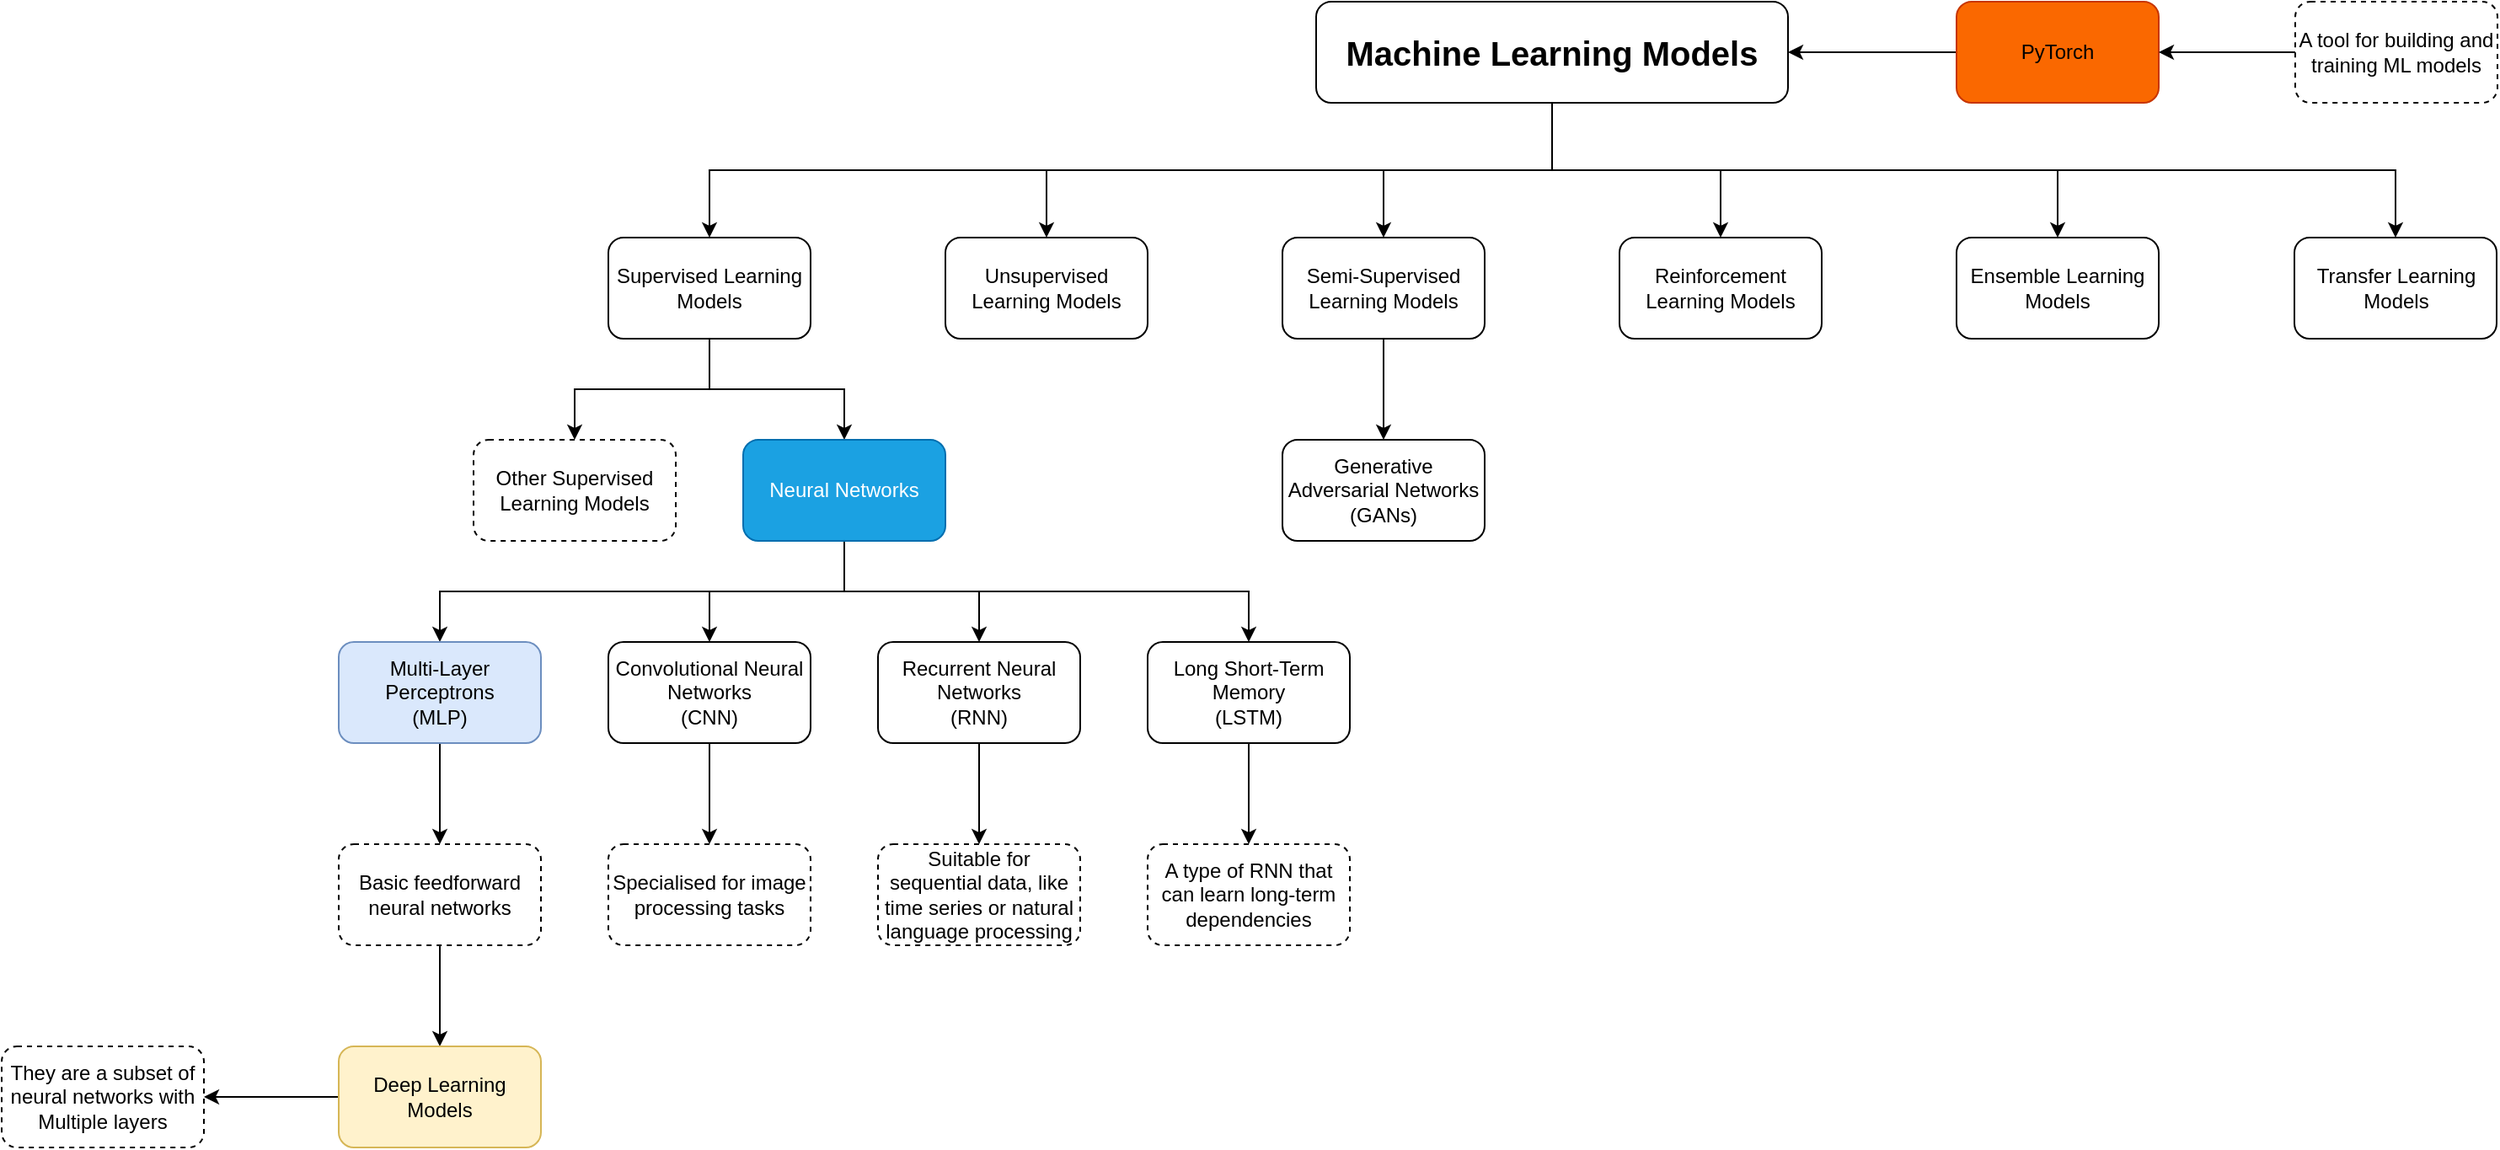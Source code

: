 <mxfile version="24.7.17">
  <diagram name="Page-1" id="WBgc0bWdAwlsuYIasJ8m">
    <mxGraphModel dx="2118" dy="1862" grid="1" gridSize="10" guides="1" tooltips="1" connect="1" arrows="1" fold="1" page="1" pageScale="1" pageWidth="827" pageHeight="1169" math="0" shadow="0">
      <root>
        <mxCell id="0" />
        <mxCell id="1" parent="0" />
        <mxCell id="ZGTvSv42EcdIvS5KDxPC-15" style="edgeStyle=orthogonalEdgeStyle;rounded=0;orthogonalLoop=1;jettySize=auto;html=1;" edge="1" parent="1" source="ZGTvSv42EcdIvS5KDxPC-2" target="ZGTvSv42EcdIvS5KDxPC-13">
          <mxGeometry relative="1" as="geometry" />
        </mxCell>
        <mxCell id="ZGTvSv42EcdIvS5KDxPC-16" style="edgeStyle=orthogonalEdgeStyle;rounded=0;orthogonalLoop=1;jettySize=auto;html=1;" edge="1" parent="1" source="ZGTvSv42EcdIvS5KDxPC-2" target="ZGTvSv42EcdIvS5KDxPC-14">
          <mxGeometry relative="1" as="geometry" />
        </mxCell>
        <mxCell id="ZGTvSv42EcdIvS5KDxPC-2" value="Supervised Learning Models" style="rounded=1;whiteSpace=wrap;html=1;" vertex="1" parent="1">
          <mxGeometry x="120" y="120" width="120" height="60" as="geometry" />
        </mxCell>
        <mxCell id="ZGTvSv42EcdIvS5KDxPC-13" value="Other Supervised Learning Models" style="rounded=1;whiteSpace=wrap;html=1;dashed=1;" vertex="1" parent="1">
          <mxGeometry x="40" y="240" width="120" height="60" as="geometry" />
        </mxCell>
        <mxCell id="ZGTvSv42EcdIvS5KDxPC-21" style="edgeStyle=orthogonalEdgeStyle;rounded=0;orthogonalLoop=1;jettySize=auto;html=1;exitX=0.5;exitY=1;exitDx=0;exitDy=0;" edge="1" parent="1" source="ZGTvSv42EcdIvS5KDxPC-14" target="ZGTvSv42EcdIvS5KDxPC-17">
          <mxGeometry relative="1" as="geometry" />
        </mxCell>
        <mxCell id="ZGTvSv42EcdIvS5KDxPC-22" style="edgeStyle=orthogonalEdgeStyle;rounded=0;orthogonalLoop=1;jettySize=auto;html=1;" edge="1" parent="1" source="ZGTvSv42EcdIvS5KDxPC-14" target="ZGTvSv42EcdIvS5KDxPC-18">
          <mxGeometry relative="1" as="geometry" />
        </mxCell>
        <mxCell id="ZGTvSv42EcdIvS5KDxPC-24" style="edgeStyle=orthogonalEdgeStyle;rounded=0;orthogonalLoop=1;jettySize=auto;html=1;exitX=0.5;exitY=1;exitDx=0;exitDy=0;" edge="1" parent="1" source="ZGTvSv42EcdIvS5KDxPC-14" target="ZGTvSv42EcdIvS5KDxPC-20">
          <mxGeometry relative="1" as="geometry" />
        </mxCell>
        <mxCell id="ZGTvSv42EcdIvS5KDxPC-25" style="edgeStyle=orthogonalEdgeStyle;rounded=0;orthogonalLoop=1;jettySize=auto;html=1;" edge="1" parent="1" source="ZGTvSv42EcdIvS5KDxPC-14" target="ZGTvSv42EcdIvS5KDxPC-19">
          <mxGeometry relative="1" as="geometry" />
        </mxCell>
        <mxCell id="ZGTvSv42EcdIvS5KDxPC-14" value="Neural Networks" style="rounded=1;whiteSpace=wrap;html=1;fillColor=#1ba1e2;strokeColor=#006EAF;fontColor=#ffffff;" vertex="1" parent="1">
          <mxGeometry x="200" y="240" width="120" height="60" as="geometry" />
        </mxCell>
        <mxCell id="ZGTvSv42EcdIvS5KDxPC-30" style="edgeStyle=orthogonalEdgeStyle;rounded=0;orthogonalLoop=1;jettySize=auto;html=1;entryX=0.5;entryY=0;entryDx=0;entryDy=0;" edge="1" parent="1" source="ZGTvSv42EcdIvS5KDxPC-17" target="ZGTvSv42EcdIvS5KDxPC-26">
          <mxGeometry relative="1" as="geometry" />
        </mxCell>
        <mxCell id="ZGTvSv42EcdIvS5KDxPC-17" value="Multi-Layer Perceptrons&lt;div&gt;(MLP)&lt;/div&gt;" style="rounded=1;whiteSpace=wrap;html=1;fillColor=#dae8fc;strokeColor=#6c8ebf;" vertex="1" parent="1">
          <mxGeometry x="-40" y="360" width="120" height="60" as="geometry" />
        </mxCell>
        <mxCell id="ZGTvSv42EcdIvS5KDxPC-31" style="edgeStyle=orthogonalEdgeStyle;rounded=0;orthogonalLoop=1;jettySize=auto;html=1;entryX=0.5;entryY=0;entryDx=0;entryDy=0;" edge="1" parent="1" source="ZGTvSv42EcdIvS5KDxPC-18" target="ZGTvSv42EcdIvS5KDxPC-27">
          <mxGeometry relative="1" as="geometry" />
        </mxCell>
        <mxCell id="ZGTvSv42EcdIvS5KDxPC-18" value="Convolutional Neural Networks&lt;div&gt;(CNN)&lt;/div&gt;" style="rounded=1;whiteSpace=wrap;html=1;" vertex="1" parent="1">
          <mxGeometry x="120" y="360" width="120" height="60" as="geometry" />
        </mxCell>
        <mxCell id="ZGTvSv42EcdIvS5KDxPC-32" style="edgeStyle=orthogonalEdgeStyle;rounded=0;orthogonalLoop=1;jettySize=auto;html=1;entryX=0.5;entryY=0;entryDx=0;entryDy=0;" edge="1" parent="1" source="ZGTvSv42EcdIvS5KDxPC-19" target="ZGTvSv42EcdIvS5KDxPC-29">
          <mxGeometry relative="1" as="geometry" />
        </mxCell>
        <mxCell id="ZGTvSv42EcdIvS5KDxPC-19" value="Recurrent Neural Networks&lt;div&gt;(RNN)&lt;/div&gt;" style="rounded=1;whiteSpace=wrap;html=1;" vertex="1" parent="1">
          <mxGeometry x="280" y="360" width="120" height="60" as="geometry" />
        </mxCell>
        <mxCell id="ZGTvSv42EcdIvS5KDxPC-33" style="edgeStyle=orthogonalEdgeStyle;rounded=0;orthogonalLoop=1;jettySize=auto;html=1;entryX=0.5;entryY=0;entryDx=0;entryDy=0;" edge="1" parent="1" source="ZGTvSv42EcdIvS5KDxPC-20" target="ZGTvSv42EcdIvS5KDxPC-28">
          <mxGeometry relative="1" as="geometry" />
        </mxCell>
        <mxCell id="ZGTvSv42EcdIvS5KDxPC-20" value="Long Short-Term Memory&lt;div&gt;(LSTM)&lt;/div&gt;" style="rounded=1;whiteSpace=wrap;html=1;" vertex="1" parent="1">
          <mxGeometry x="440" y="360" width="120" height="60" as="geometry" />
        </mxCell>
        <mxCell id="ZGTvSv42EcdIvS5KDxPC-41" style="edgeStyle=orthogonalEdgeStyle;rounded=0;orthogonalLoop=1;jettySize=auto;html=1;entryX=0.5;entryY=0;entryDx=0;entryDy=0;" edge="1" parent="1" source="ZGTvSv42EcdIvS5KDxPC-26" target="ZGTvSv42EcdIvS5KDxPC-40">
          <mxGeometry relative="1" as="geometry" />
        </mxCell>
        <mxCell id="ZGTvSv42EcdIvS5KDxPC-26" value="Basic feedforward neural networks" style="rounded=1;whiteSpace=wrap;html=1;dashed=1;" vertex="1" parent="1">
          <mxGeometry x="-40" y="480" width="120" height="60" as="geometry" />
        </mxCell>
        <mxCell id="ZGTvSv42EcdIvS5KDxPC-27" value="Specialised for image processing tasks" style="rounded=1;whiteSpace=wrap;html=1;dashed=1;" vertex="1" parent="1">
          <mxGeometry x="120" y="480" width="120" height="60" as="geometry" />
        </mxCell>
        <mxCell id="ZGTvSv42EcdIvS5KDxPC-28" value="A type of RNN that can learn long-term dependencies" style="rounded=1;whiteSpace=wrap;html=1;dashed=1;" vertex="1" parent="1">
          <mxGeometry x="440" y="480" width="120" height="60" as="geometry" />
        </mxCell>
        <mxCell id="ZGTvSv42EcdIvS5KDxPC-29" value="Suitable for sequential data, like time series or natural language processing" style="rounded=1;whiteSpace=wrap;html=1;dashed=1;" vertex="1" parent="1">
          <mxGeometry x="280" y="480" width="120" height="60" as="geometry" />
        </mxCell>
        <mxCell id="ZGTvSv42EcdIvS5KDxPC-34" value="Unsupervised Learning Models" style="rounded=1;whiteSpace=wrap;html=1;" vertex="1" parent="1">
          <mxGeometry x="320" y="120" width="120" height="60" as="geometry" />
        </mxCell>
        <mxCell id="ZGTvSv42EcdIvS5KDxPC-44" style="edgeStyle=orthogonalEdgeStyle;rounded=0;orthogonalLoop=1;jettySize=auto;html=1;" edge="1" parent="1" source="ZGTvSv42EcdIvS5KDxPC-35" target="ZGTvSv42EcdIvS5KDxPC-36">
          <mxGeometry relative="1" as="geometry" />
        </mxCell>
        <mxCell id="ZGTvSv42EcdIvS5KDxPC-35" value="Semi-Supervised Learning Models" style="rounded=1;whiteSpace=wrap;html=1;" vertex="1" parent="1">
          <mxGeometry x="520" y="120" width="120" height="60" as="geometry" />
        </mxCell>
        <mxCell id="ZGTvSv42EcdIvS5KDxPC-36" value="Generative Adversarial Networks&lt;div&gt;(GANs)&lt;/div&gt;" style="rounded=1;whiteSpace=wrap;html=1;" vertex="1" parent="1">
          <mxGeometry x="520" y="240" width="120" height="60" as="geometry" />
        </mxCell>
        <mxCell id="ZGTvSv42EcdIvS5KDxPC-37" value="Reinforcement Learning Models" style="rounded=1;whiteSpace=wrap;html=1;" vertex="1" parent="1">
          <mxGeometry x="720" y="120" width="120" height="60" as="geometry" />
        </mxCell>
        <mxCell id="ZGTvSv42EcdIvS5KDxPC-38" value="Ensemble Learning Models" style="rounded=1;whiteSpace=wrap;html=1;" vertex="1" parent="1">
          <mxGeometry x="920" y="120" width="120" height="60" as="geometry" />
        </mxCell>
        <mxCell id="ZGTvSv42EcdIvS5KDxPC-39" value="Transfer Learning Models" style="rounded=1;whiteSpace=wrap;html=1;" vertex="1" parent="1">
          <mxGeometry x="1120.5" y="120" width="120" height="60" as="geometry" />
        </mxCell>
        <mxCell id="ZGTvSv42EcdIvS5KDxPC-43" style="edgeStyle=orthogonalEdgeStyle;rounded=0;orthogonalLoop=1;jettySize=auto;html=1;entryX=1;entryY=0.5;entryDx=0;entryDy=0;" edge="1" parent="1" source="ZGTvSv42EcdIvS5KDxPC-40" target="ZGTvSv42EcdIvS5KDxPC-42">
          <mxGeometry relative="1" as="geometry" />
        </mxCell>
        <mxCell id="ZGTvSv42EcdIvS5KDxPC-40" value="Deep Learning Models" style="rounded=1;whiteSpace=wrap;html=1;fillColor=#fff2cc;strokeColor=#d6b656;" vertex="1" parent="1">
          <mxGeometry x="-40" y="600" width="120" height="60" as="geometry" />
        </mxCell>
        <mxCell id="ZGTvSv42EcdIvS5KDxPC-42" value="They are a subset of neural networks with Multiple layers" style="rounded=1;whiteSpace=wrap;html=1;dashed=1;" vertex="1" parent="1">
          <mxGeometry x="-240" y="600" width="120" height="60" as="geometry" />
        </mxCell>
        <mxCell id="ZGTvSv42EcdIvS5KDxPC-46" style="edgeStyle=orthogonalEdgeStyle;rounded=0;orthogonalLoop=1;jettySize=auto;html=1;exitX=0.5;exitY=1;exitDx=0;exitDy=0;" edge="1" parent="1" source="ZGTvSv42EcdIvS5KDxPC-45" target="ZGTvSv42EcdIvS5KDxPC-2">
          <mxGeometry relative="1" as="geometry" />
        </mxCell>
        <mxCell id="ZGTvSv42EcdIvS5KDxPC-47" style="edgeStyle=orthogonalEdgeStyle;rounded=0;orthogonalLoop=1;jettySize=auto;html=1;entryX=0.5;entryY=0;entryDx=0;entryDy=0;exitX=0.5;exitY=1;exitDx=0;exitDy=0;" edge="1" parent="1" source="ZGTvSv42EcdIvS5KDxPC-45" target="ZGTvSv42EcdIvS5KDxPC-34">
          <mxGeometry relative="1" as="geometry" />
        </mxCell>
        <mxCell id="ZGTvSv42EcdIvS5KDxPC-48" style="edgeStyle=orthogonalEdgeStyle;rounded=0;orthogonalLoop=1;jettySize=auto;html=1;entryX=0.5;entryY=0;entryDx=0;entryDy=0;" edge="1" parent="1" source="ZGTvSv42EcdIvS5KDxPC-45" target="ZGTvSv42EcdIvS5KDxPC-35">
          <mxGeometry relative="1" as="geometry" />
        </mxCell>
        <mxCell id="ZGTvSv42EcdIvS5KDxPC-49" style="edgeStyle=orthogonalEdgeStyle;rounded=0;orthogonalLoop=1;jettySize=auto;html=1;" edge="1" parent="1" source="ZGTvSv42EcdIvS5KDxPC-45" target="ZGTvSv42EcdIvS5KDxPC-37">
          <mxGeometry relative="1" as="geometry" />
        </mxCell>
        <mxCell id="ZGTvSv42EcdIvS5KDxPC-50" style="edgeStyle=orthogonalEdgeStyle;rounded=0;orthogonalLoop=1;jettySize=auto;html=1;entryX=0.5;entryY=0;entryDx=0;entryDy=0;exitX=0.5;exitY=1;exitDx=0;exitDy=0;" edge="1" parent="1" source="ZGTvSv42EcdIvS5KDxPC-45" target="ZGTvSv42EcdIvS5KDxPC-38">
          <mxGeometry relative="1" as="geometry" />
        </mxCell>
        <mxCell id="ZGTvSv42EcdIvS5KDxPC-51" style="edgeStyle=orthogonalEdgeStyle;rounded=0;orthogonalLoop=1;jettySize=auto;html=1;exitX=0.5;exitY=1;exitDx=0;exitDy=0;" edge="1" parent="1" source="ZGTvSv42EcdIvS5KDxPC-45" target="ZGTvSv42EcdIvS5KDxPC-39">
          <mxGeometry relative="1" as="geometry" />
        </mxCell>
        <mxCell id="ZGTvSv42EcdIvS5KDxPC-45" value="&lt;span style=&quot;font-size: 20px; font-weight: 700; text-align: left;&quot;&gt;Machine Learning Models&lt;/span&gt;" style="rounded=1;whiteSpace=wrap;html=1;" vertex="1" parent="1">
          <mxGeometry x="540" y="-20" width="280" height="60" as="geometry" />
        </mxCell>
        <mxCell id="ZGTvSv42EcdIvS5KDxPC-53" style="edgeStyle=orthogonalEdgeStyle;rounded=0;orthogonalLoop=1;jettySize=auto;html=1;entryX=1;entryY=0.5;entryDx=0;entryDy=0;" edge="1" parent="1" source="ZGTvSv42EcdIvS5KDxPC-52" target="ZGTvSv42EcdIvS5KDxPC-45">
          <mxGeometry relative="1" as="geometry" />
        </mxCell>
        <mxCell id="ZGTvSv42EcdIvS5KDxPC-52" value="PyTorch" style="rounded=1;whiteSpace=wrap;html=1;fillColor=#fa6800;fontColor=#000000;strokeColor=#C73500;" vertex="1" parent="1">
          <mxGeometry x="920" y="-20" width="120" height="60" as="geometry" />
        </mxCell>
        <mxCell id="ZGTvSv42EcdIvS5KDxPC-55" style="edgeStyle=orthogonalEdgeStyle;rounded=0;orthogonalLoop=1;jettySize=auto;html=1;entryX=1;entryY=0.5;entryDx=0;entryDy=0;" edge="1" parent="1" source="ZGTvSv42EcdIvS5KDxPC-54" target="ZGTvSv42EcdIvS5KDxPC-52">
          <mxGeometry relative="1" as="geometry" />
        </mxCell>
        <mxCell id="ZGTvSv42EcdIvS5KDxPC-54" value="A tool for building and training ML models" style="rounded=1;whiteSpace=wrap;html=1;dashed=1;" vertex="1" parent="1">
          <mxGeometry x="1121" y="-20" width="120" height="60" as="geometry" />
        </mxCell>
      </root>
    </mxGraphModel>
  </diagram>
</mxfile>
